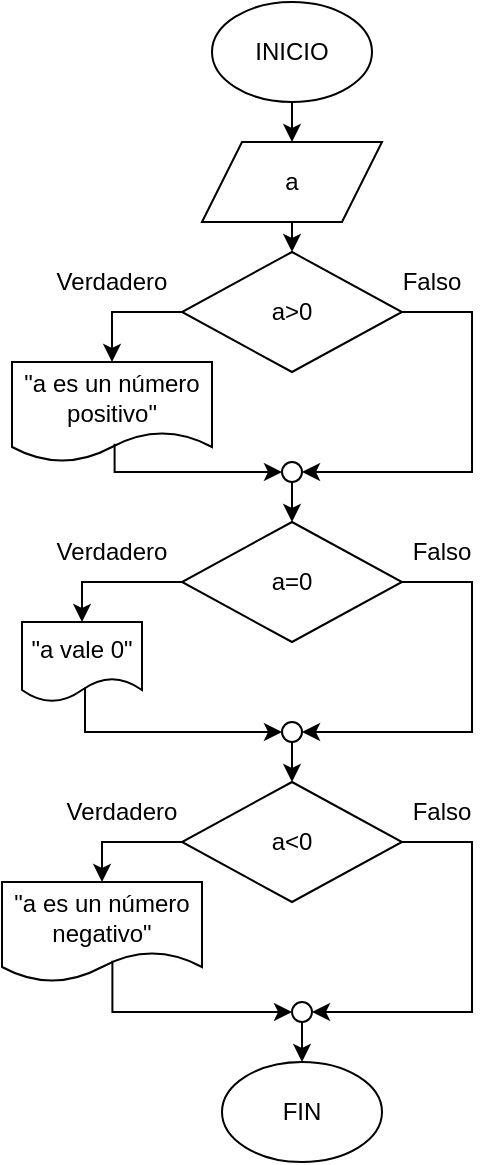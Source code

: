 <mxfile version="21.6.5" type="device">
  <diagram id="C5RBs43oDa-KdzZeNtuy" name="Page-1">
    <mxGraphModel dx="994" dy="606" grid="1" gridSize="10" guides="1" tooltips="1" connect="1" arrows="1" fold="1" page="1" pageScale="1" pageWidth="827" pageHeight="1169" math="0" shadow="0">
      <root>
        <mxCell id="WIyWlLk6GJQsqaUBKTNV-0" />
        <mxCell id="WIyWlLk6GJQsqaUBKTNV-1" parent="WIyWlLk6GJQsqaUBKTNV-0" />
        <mxCell id="OohGYZPQU_MmxBlgncTl-0" style="edgeStyle=orthogonalEdgeStyle;rounded=0;orthogonalLoop=1;jettySize=auto;html=1;exitX=0.5;exitY=1;exitDx=0;exitDy=0;entryX=0.5;entryY=0;entryDx=0;entryDy=0;" edge="1" parent="WIyWlLk6GJQsqaUBKTNV-1" source="OohGYZPQU_MmxBlgncTl-1" target="OohGYZPQU_MmxBlgncTl-6">
          <mxGeometry relative="1" as="geometry" />
        </mxCell>
        <mxCell id="OohGYZPQU_MmxBlgncTl-1" value="INICIO" style="ellipse;whiteSpace=wrap;html=1;" vertex="1" parent="WIyWlLk6GJQsqaUBKTNV-1">
          <mxGeometry x="530" y="190" width="80" height="50" as="geometry" />
        </mxCell>
        <mxCell id="OohGYZPQU_MmxBlgncTl-29" style="edgeStyle=orthogonalEdgeStyle;rounded=0;orthogonalLoop=1;jettySize=auto;html=1;exitX=0;exitY=0.5;exitDx=0;exitDy=0;entryX=0.5;entryY=0;entryDx=0;entryDy=0;" edge="1" parent="WIyWlLk6GJQsqaUBKTNV-1" source="OohGYZPQU_MmxBlgncTl-4" target="OohGYZPQU_MmxBlgncTl-12">
          <mxGeometry relative="1" as="geometry" />
        </mxCell>
        <mxCell id="OohGYZPQU_MmxBlgncTl-4" value="a&amp;gt;0" style="rhombus;whiteSpace=wrap;html=1;" vertex="1" parent="WIyWlLk6GJQsqaUBKTNV-1">
          <mxGeometry x="515" y="315" width="110" height="60" as="geometry" />
        </mxCell>
        <mxCell id="OohGYZPQU_MmxBlgncTl-5" style="edgeStyle=orthogonalEdgeStyle;rounded=0;orthogonalLoop=1;jettySize=auto;html=1;exitX=0.5;exitY=1;exitDx=0;exitDy=0;entryX=0.5;entryY=0;entryDx=0;entryDy=0;" edge="1" parent="WIyWlLk6GJQsqaUBKTNV-1" source="OohGYZPQU_MmxBlgncTl-6" target="OohGYZPQU_MmxBlgncTl-4">
          <mxGeometry relative="1" as="geometry" />
        </mxCell>
        <mxCell id="OohGYZPQU_MmxBlgncTl-6" value="a" style="shape=parallelogram;perimeter=parallelogramPerimeter;whiteSpace=wrap;html=1;fixedSize=1;" vertex="1" parent="WIyWlLk6GJQsqaUBKTNV-1">
          <mxGeometry x="525" y="260" width="90" height="40" as="geometry" />
        </mxCell>
        <mxCell id="OohGYZPQU_MmxBlgncTl-34" style="edgeStyle=orthogonalEdgeStyle;rounded=0;orthogonalLoop=1;jettySize=auto;html=1;exitX=0;exitY=0.5;exitDx=0;exitDy=0;entryX=0.5;entryY=0;entryDx=0;entryDy=0;" edge="1" parent="WIyWlLk6GJQsqaUBKTNV-1" source="OohGYZPQU_MmxBlgncTl-8" target="OohGYZPQU_MmxBlgncTl-15">
          <mxGeometry relative="1" as="geometry" />
        </mxCell>
        <mxCell id="OohGYZPQU_MmxBlgncTl-35" style="edgeStyle=orthogonalEdgeStyle;rounded=0;orthogonalLoop=1;jettySize=auto;html=1;exitX=1;exitY=0.5;exitDx=0;exitDy=0;entryX=1;entryY=0.5;entryDx=0;entryDy=0;" edge="1" parent="WIyWlLk6GJQsqaUBKTNV-1" source="OohGYZPQU_MmxBlgncTl-8" target="OohGYZPQU_MmxBlgncTl-19">
          <mxGeometry relative="1" as="geometry">
            <Array as="points">
              <mxPoint x="660" y="480" />
              <mxPoint x="660" y="555" />
            </Array>
          </mxGeometry>
        </mxCell>
        <mxCell id="OohGYZPQU_MmxBlgncTl-8" value="a=0" style="rhombus;whiteSpace=wrap;html=1;" vertex="1" parent="WIyWlLk6GJQsqaUBKTNV-1">
          <mxGeometry x="515" y="450" width="110" height="60" as="geometry" />
        </mxCell>
        <mxCell id="OohGYZPQU_MmxBlgncTl-9" value="Verdadero" style="text;html=1;strokeColor=none;fillColor=none;align=center;verticalAlign=middle;whiteSpace=wrap;rounded=0;" vertex="1" parent="WIyWlLk6GJQsqaUBKTNV-1">
          <mxGeometry x="450" y="315" width="60" height="30" as="geometry" />
        </mxCell>
        <mxCell id="OohGYZPQU_MmxBlgncTl-33" style="edgeStyle=orthogonalEdgeStyle;rounded=0;orthogonalLoop=1;jettySize=auto;html=1;exitX=0.25;exitY=1;exitDx=0;exitDy=0;entryX=1;entryY=0.5;entryDx=0;entryDy=0;" edge="1" parent="WIyWlLk6GJQsqaUBKTNV-1" source="OohGYZPQU_MmxBlgncTl-10" target="OohGYZPQU_MmxBlgncTl-14">
          <mxGeometry relative="1" as="geometry">
            <Array as="points">
              <mxPoint x="660" y="345" />
              <mxPoint x="660" y="425" />
            </Array>
          </mxGeometry>
        </mxCell>
        <mxCell id="OohGYZPQU_MmxBlgncTl-10" value="Falso" style="text;html=1;strokeColor=none;fillColor=none;align=center;verticalAlign=middle;whiteSpace=wrap;rounded=0;" vertex="1" parent="WIyWlLk6GJQsqaUBKTNV-1">
          <mxGeometry x="610" y="315" width="60" height="30" as="geometry" />
        </mxCell>
        <mxCell id="OohGYZPQU_MmxBlgncTl-11" value="Verdadero" style="text;html=1;strokeColor=none;fillColor=none;align=center;verticalAlign=middle;whiteSpace=wrap;rounded=0;" vertex="1" parent="WIyWlLk6GJQsqaUBKTNV-1">
          <mxGeometry x="450" y="450" width="60" height="30" as="geometry" />
        </mxCell>
        <mxCell id="OohGYZPQU_MmxBlgncTl-12" value="&quot;a es un número positivo&quot;" style="shape=document;whiteSpace=wrap;html=1;boundedLbl=1;" vertex="1" parent="WIyWlLk6GJQsqaUBKTNV-1">
          <mxGeometry x="430" y="370" width="100" height="50" as="geometry" />
        </mxCell>
        <mxCell id="OohGYZPQU_MmxBlgncTl-31" style="edgeStyle=orthogonalEdgeStyle;rounded=0;orthogonalLoop=1;jettySize=auto;html=1;exitX=0.5;exitY=1;exitDx=0;exitDy=0;entryX=0.5;entryY=0;entryDx=0;entryDy=0;" edge="1" parent="WIyWlLk6GJQsqaUBKTNV-1" source="OohGYZPQU_MmxBlgncTl-14" target="OohGYZPQU_MmxBlgncTl-8">
          <mxGeometry relative="1" as="geometry" />
        </mxCell>
        <mxCell id="OohGYZPQU_MmxBlgncTl-32" style="edgeStyle=orthogonalEdgeStyle;rounded=0;orthogonalLoop=1;jettySize=auto;html=1;exitX=0;exitY=0.5;exitDx=0;exitDy=0;entryX=0.513;entryY=0.817;entryDx=0;entryDy=0;entryPerimeter=0;startArrow=classic;startFill=1;endArrow=none;endFill=0;" edge="1" parent="WIyWlLk6GJQsqaUBKTNV-1" source="OohGYZPQU_MmxBlgncTl-14" target="OohGYZPQU_MmxBlgncTl-12">
          <mxGeometry relative="1" as="geometry">
            <Array as="points">
              <mxPoint x="481" y="425" />
            </Array>
          </mxGeometry>
        </mxCell>
        <mxCell id="OohGYZPQU_MmxBlgncTl-14" value="" style="ellipse;whiteSpace=wrap;html=1;aspect=fixed;" vertex="1" parent="WIyWlLk6GJQsqaUBKTNV-1">
          <mxGeometry x="565" y="420" width="10" height="10" as="geometry" />
        </mxCell>
        <mxCell id="OohGYZPQU_MmxBlgncTl-15" value="&quot;a vale 0&quot;" style="shape=document;whiteSpace=wrap;html=1;boundedLbl=1;" vertex="1" parent="WIyWlLk6GJQsqaUBKTNV-1">
          <mxGeometry x="435" y="500" width="60" height="40" as="geometry" />
        </mxCell>
        <mxCell id="OohGYZPQU_MmxBlgncTl-16" value="Falso" style="text;html=1;strokeColor=none;fillColor=none;align=center;verticalAlign=middle;whiteSpace=wrap;rounded=0;" vertex="1" parent="WIyWlLk6GJQsqaUBKTNV-1">
          <mxGeometry x="615" y="450" width="60" height="30" as="geometry" />
        </mxCell>
        <mxCell id="OohGYZPQU_MmxBlgncTl-38" style="edgeStyle=orthogonalEdgeStyle;rounded=0;orthogonalLoop=1;jettySize=auto;html=1;exitX=0;exitY=0.5;exitDx=0;exitDy=0;entryX=0.5;entryY=0;entryDx=0;entryDy=0;" edge="1" parent="WIyWlLk6GJQsqaUBKTNV-1" source="OohGYZPQU_MmxBlgncTl-17" target="OohGYZPQU_MmxBlgncTl-24">
          <mxGeometry relative="1" as="geometry" />
        </mxCell>
        <mxCell id="OohGYZPQU_MmxBlgncTl-39" style="edgeStyle=orthogonalEdgeStyle;rounded=0;orthogonalLoop=1;jettySize=auto;html=1;exitX=1;exitY=0.5;exitDx=0;exitDy=0;entryX=1;entryY=0.5;entryDx=0;entryDy=0;" edge="1" parent="WIyWlLk6GJQsqaUBKTNV-1" source="OohGYZPQU_MmxBlgncTl-17" target="OohGYZPQU_MmxBlgncTl-28">
          <mxGeometry relative="1" as="geometry">
            <Array as="points">
              <mxPoint x="660" y="610" />
              <mxPoint x="660" y="695" />
            </Array>
          </mxGeometry>
        </mxCell>
        <mxCell id="OohGYZPQU_MmxBlgncTl-17" value="a&amp;lt;0" style="rhombus;whiteSpace=wrap;html=1;" vertex="1" parent="WIyWlLk6GJQsqaUBKTNV-1">
          <mxGeometry x="515" y="580" width="110" height="60" as="geometry" />
        </mxCell>
        <mxCell id="OohGYZPQU_MmxBlgncTl-18" value="Verdadero" style="text;html=1;strokeColor=none;fillColor=none;align=center;verticalAlign=middle;whiteSpace=wrap;rounded=0;" vertex="1" parent="WIyWlLk6GJQsqaUBKTNV-1">
          <mxGeometry x="455" y="580" width="60" height="30" as="geometry" />
        </mxCell>
        <mxCell id="OohGYZPQU_MmxBlgncTl-36" style="edgeStyle=orthogonalEdgeStyle;rounded=0;orthogonalLoop=1;jettySize=auto;html=1;exitX=0;exitY=0.5;exitDx=0;exitDy=0;entryX=0.525;entryY=0.819;entryDx=0;entryDy=0;entryPerimeter=0;startArrow=classic;startFill=1;endArrow=none;endFill=0;" edge="1" parent="WIyWlLk6GJQsqaUBKTNV-1" source="OohGYZPQU_MmxBlgncTl-19" target="OohGYZPQU_MmxBlgncTl-15">
          <mxGeometry relative="1" as="geometry">
            <Array as="points">
              <mxPoint x="467" y="555" />
            </Array>
          </mxGeometry>
        </mxCell>
        <mxCell id="OohGYZPQU_MmxBlgncTl-37" style="edgeStyle=orthogonalEdgeStyle;rounded=0;orthogonalLoop=1;jettySize=auto;html=1;exitX=0.5;exitY=1;exitDx=0;exitDy=0;entryX=0.5;entryY=0;entryDx=0;entryDy=0;" edge="1" parent="WIyWlLk6GJQsqaUBKTNV-1" source="OohGYZPQU_MmxBlgncTl-19" target="OohGYZPQU_MmxBlgncTl-17">
          <mxGeometry relative="1" as="geometry" />
        </mxCell>
        <mxCell id="OohGYZPQU_MmxBlgncTl-19" value="" style="ellipse;whiteSpace=wrap;html=1;aspect=fixed;" vertex="1" parent="WIyWlLk6GJQsqaUBKTNV-1">
          <mxGeometry x="565" y="550" width="10" height="10" as="geometry" />
        </mxCell>
        <mxCell id="OohGYZPQU_MmxBlgncTl-21" value="Falso" style="text;html=1;strokeColor=none;fillColor=none;align=center;verticalAlign=middle;whiteSpace=wrap;rounded=0;" vertex="1" parent="WIyWlLk6GJQsqaUBKTNV-1">
          <mxGeometry x="615" y="580" width="60" height="30" as="geometry" />
        </mxCell>
        <mxCell id="OohGYZPQU_MmxBlgncTl-24" value="&quot;a es un número negativo&quot;" style="shape=document;whiteSpace=wrap;html=1;boundedLbl=1;" vertex="1" parent="WIyWlLk6GJQsqaUBKTNV-1">
          <mxGeometry x="425" y="630" width="100" height="50" as="geometry" />
        </mxCell>
        <mxCell id="OohGYZPQU_MmxBlgncTl-26" value="FIN" style="ellipse;whiteSpace=wrap;html=1;" vertex="1" parent="WIyWlLk6GJQsqaUBKTNV-1">
          <mxGeometry x="535" y="720" width="80" height="50" as="geometry" />
        </mxCell>
        <mxCell id="OohGYZPQU_MmxBlgncTl-27" style="edgeStyle=orthogonalEdgeStyle;rounded=0;orthogonalLoop=1;jettySize=auto;html=1;exitX=0;exitY=1;exitDx=0;exitDy=0;entryX=0.5;entryY=0;entryDx=0;entryDy=0;" edge="1" parent="WIyWlLk6GJQsqaUBKTNV-1" source="OohGYZPQU_MmxBlgncTl-28" target="OohGYZPQU_MmxBlgncTl-26">
          <mxGeometry relative="1" as="geometry" />
        </mxCell>
        <mxCell id="OohGYZPQU_MmxBlgncTl-40" style="edgeStyle=orthogonalEdgeStyle;rounded=0;orthogonalLoop=1;jettySize=auto;html=1;exitX=0;exitY=0.5;exitDx=0;exitDy=0;entryX=0.552;entryY=0.787;entryDx=0;entryDy=0;entryPerimeter=0;startArrow=classic;startFill=1;endArrow=none;endFill=0;" edge="1" parent="WIyWlLk6GJQsqaUBKTNV-1" source="OohGYZPQU_MmxBlgncTl-28" target="OohGYZPQU_MmxBlgncTl-24">
          <mxGeometry relative="1" as="geometry">
            <Array as="points">
              <mxPoint x="480" y="695" />
            </Array>
          </mxGeometry>
        </mxCell>
        <mxCell id="OohGYZPQU_MmxBlgncTl-28" value="" style="ellipse;whiteSpace=wrap;html=1;aspect=fixed;" vertex="1" parent="WIyWlLk6GJQsqaUBKTNV-1">
          <mxGeometry x="570" y="690" width="10" height="10" as="geometry" />
        </mxCell>
      </root>
    </mxGraphModel>
  </diagram>
</mxfile>
